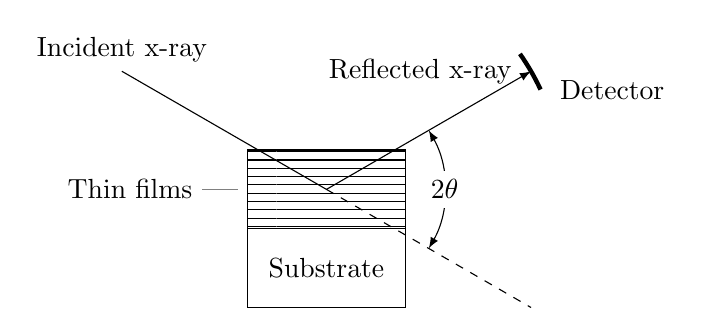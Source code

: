 \begin{tikzpicture}
\usetikzlibrary{patterns}
% Substrate
\draw (-1,0.5) rectangle (1,-1.5);
\node at (0,-1) {Substrate};
% Films
\draw[pattern=horizontal lines] (-1,0.5) rectangle (1,-0.5);
\node[pin=left:Thin films] at (-1,0) {};
% X-ray
\draw[-latex] (150:3) node[above] {Incident x-ray} -- (0,0) -- (30:3) node [label=left:Reflected x-ray] {};
% Detector
\draw[ultra thick] (0,0)+(35:3) arc (35:25:3);
\node[label=right:Detector] at (25:3) {};
% Angle
\draw[dashed] (0,0) -- (-30:3);
\draw[latex-latex] (0,0) + (30:1.5) arc (30:-30:1.5);
\node[fill=white] at (1.5,0) {$2\theta$};
\end{tikzpicture}
